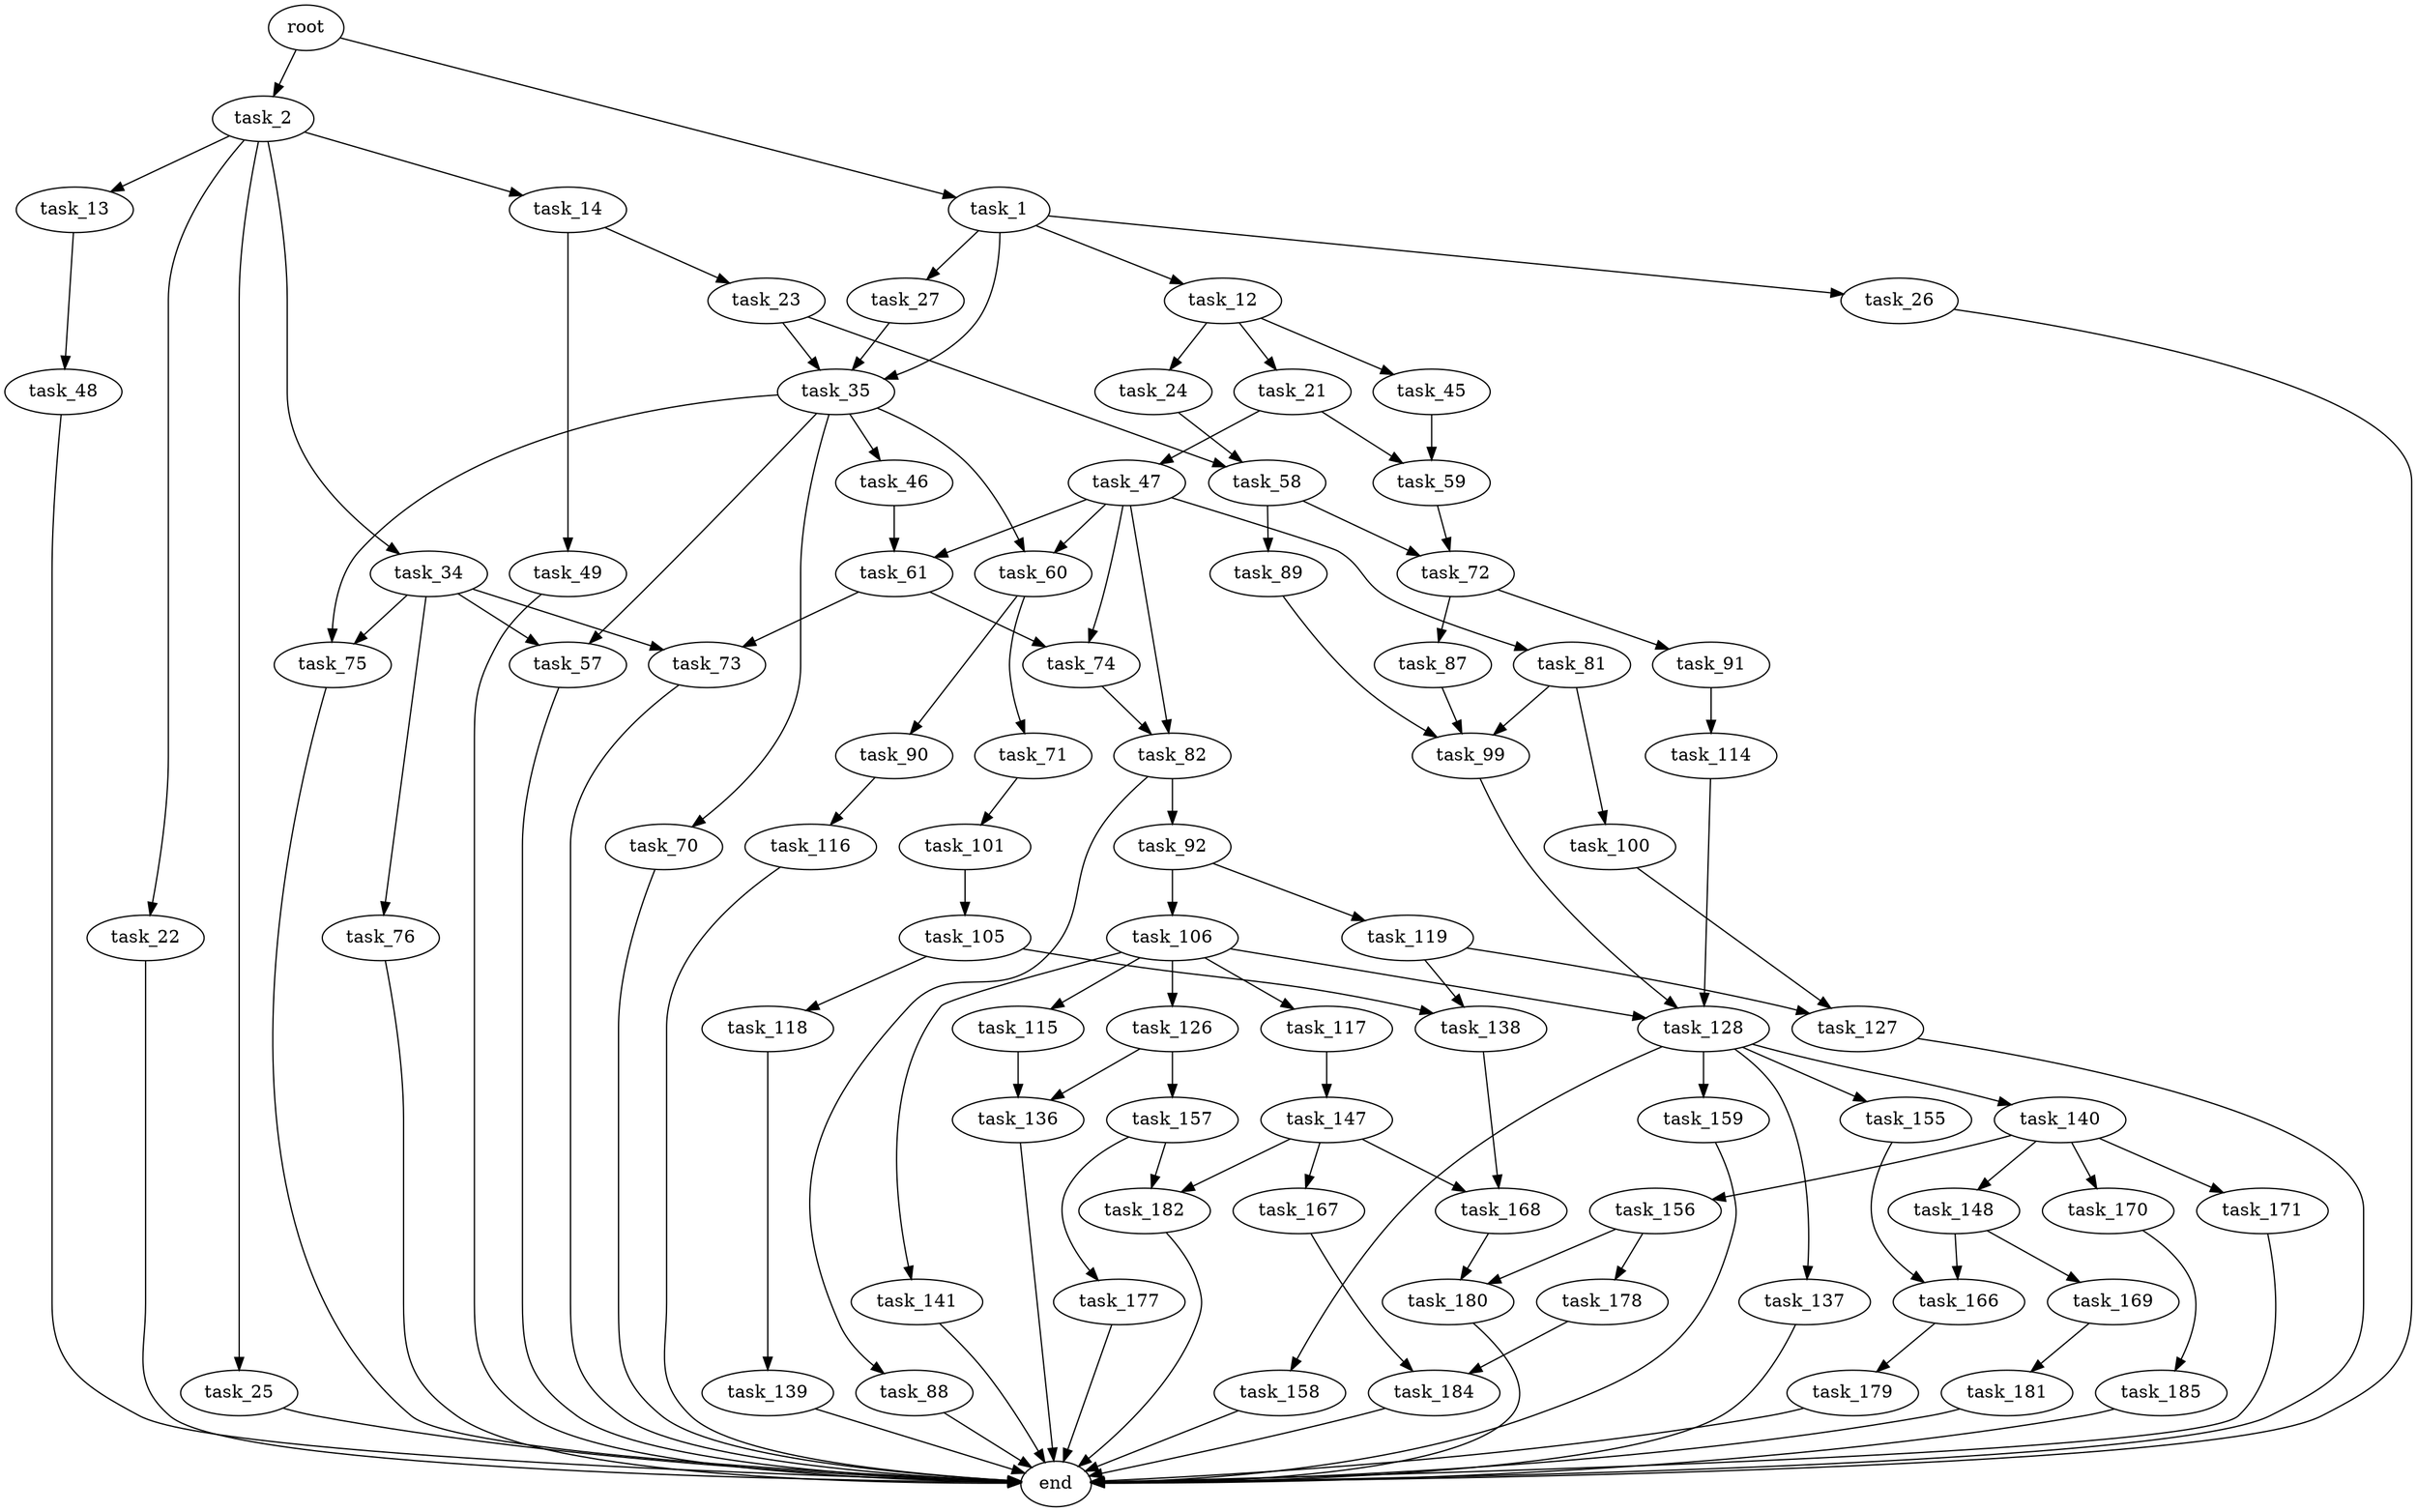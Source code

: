 digraph G {
  root [size="0.000000"];
  task_1 [size="231928233984.000000"];
  task_2 [size="368293445632.000000"];
  task_12 [size="1941253564.000000"];
  task_13 [size="100560763311.000000"];
  task_14 [size="68719476736.000000"];
  task_21 [size="73796605381.000000"];
  task_22 [size="1094289207.000000"];
  task_23 [size="8589934592.000000"];
  task_24 [size="3807842432.000000"];
  task_25 [size="31040244924.000000"];
  task_26 [size="1363491169.000000"];
  task_27 [size="17667966312.000000"];
  task_34 [size="72403757501.000000"];
  task_35 [size="134217728000.000000"];
  task_45 [size="200168784281.000000"];
  task_46 [size="7125071131.000000"];
  task_47 [size="231928233984.000000"];
  task_48 [size="685388890152.000000"];
  task_49 [size="21311761535.000000"];
  task_57 [size="7415678636.000000"];
  task_58 [size="549366572983.000000"];
  task_59 [size="7878897917.000000"];
  task_60 [size="346263565969.000000"];
  task_61 [size="231928233984.000000"];
  task_70 [size="23433351564.000000"];
  task_71 [size="8589934592.000000"];
  task_72 [size="282762295291.000000"];
  task_73 [size="9403993137.000000"];
  task_74 [size="18863005263.000000"];
  task_75 [size="39300074346.000000"];
  task_76 [size="145948422985.000000"];
  task_81 [size="28991029248.000000"];
  task_82 [size="784954709.000000"];
  task_87 [size="28991029248.000000"];
  task_88 [size="10472761235.000000"];
  task_89 [size="28991029248.000000"];
  task_90 [size="14729279009.000000"];
  task_91 [size="16895456306.000000"];
  task_92 [size="549755813888.000000"];
  task_99 [size="68719476736.000000"];
  task_100 [size="782757789696.000000"];
  task_101 [size="284509741529.000000"];
  task_105 [size="211189049899.000000"];
  task_106 [size="8589934592.000000"];
  task_114 [size="5336893845.000000"];
  task_115 [size="3588522252.000000"];
  task_116 [size="28991029248.000000"];
  task_117 [size="231928233984.000000"];
  task_118 [size="7134642436.000000"];
  task_119 [size="140179903471.000000"];
  task_126 [size="782757789696.000000"];
  task_127 [size="439331911051.000000"];
  task_128 [size="13658516202.000000"];
  task_136 [size="445045134625.000000"];
  task_137 [size="5390815424.000000"];
  task_138 [size="3040646311.000000"];
  task_139 [size="1248810903.000000"];
  task_140 [size="32466637256.000000"];
  task_141 [size="6971505652.000000"];
  task_147 [size="13980224331.000000"];
  task_148 [size="483091405955.000000"];
  task_155 [size="549755813888.000000"];
  task_156 [size="1613172993.000000"];
  task_157 [size="231928233984.000000"];
  task_158 [size="5062277948.000000"];
  task_159 [size="309147112756.000000"];
  task_166 [size="368293445632.000000"];
  task_167 [size="1073741824000.000000"];
  task_168 [size="68719476736.000000"];
  task_169 [size="28991029248.000000"];
  task_170 [size="68719476736.000000"];
  task_171 [size="1555651834.000000"];
  task_177 [size="411954867224.000000"];
  task_178 [size="43252440208.000000"];
  task_179 [size="231928233984.000000"];
  task_180 [size="6850834756.000000"];
  task_181 [size="10076405049.000000"];
  task_182 [size="29616328790.000000"];
  task_184 [size="179696571031.000000"];
  task_185 [size="274182951256.000000"];
  end [size="0.000000"];

  root -> task_1 [size="1.000000"];
  root -> task_2 [size="1.000000"];
  task_1 -> task_12 [size="301989888.000000"];
  task_1 -> task_26 [size="301989888.000000"];
  task_1 -> task_27 [size="301989888.000000"];
  task_1 -> task_35 [size="301989888.000000"];
  task_2 -> task_13 [size="411041792.000000"];
  task_2 -> task_14 [size="411041792.000000"];
  task_2 -> task_22 [size="411041792.000000"];
  task_2 -> task_25 [size="411041792.000000"];
  task_2 -> task_34 [size="411041792.000000"];
  task_12 -> task_21 [size="134217728.000000"];
  task_12 -> task_24 [size="134217728.000000"];
  task_12 -> task_45 [size="134217728.000000"];
  task_13 -> task_48 [size="134217728.000000"];
  task_14 -> task_23 [size="134217728.000000"];
  task_14 -> task_49 [size="134217728.000000"];
  task_21 -> task_47 [size="301989888.000000"];
  task_21 -> task_59 [size="301989888.000000"];
  task_22 -> end [size="1.000000"];
  task_23 -> task_35 [size="33554432.000000"];
  task_23 -> task_58 [size="33554432.000000"];
  task_24 -> task_58 [size="75497472.000000"];
  task_25 -> end [size="1.000000"];
  task_26 -> end [size="1.000000"];
  task_27 -> task_35 [size="411041792.000000"];
  task_34 -> task_57 [size="134217728.000000"];
  task_34 -> task_73 [size="134217728.000000"];
  task_34 -> task_75 [size="134217728.000000"];
  task_34 -> task_76 [size="134217728.000000"];
  task_35 -> task_46 [size="209715200.000000"];
  task_35 -> task_57 [size="209715200.000000"];
  task_35 -> task_60 [size="209715200.000000"];
  task_35 -> task_70 [size="209715200.000000"];
  task_35 -> task_75 [size="209715200.000000"];
  task_45 -> task_59 [size="301989888.000000"];
  task_46 -> task_61 [size="134217728.000000"];
  task_47 -> task_60 [size="301989888.000000"];
  task_47 -> task_61 [size="301989888.000000"];
  task_47 -> task_74 [size="301989888.000000"];
  task_47 -> task_81 [size="301989888.000000"];
  task_47 -> task_82 [size="301989888.000000"];
  task_48 -> end [size="1.000000"];
  task_49 -> end [size="1.000000"];
  task_57 -> end [size="1.000000"];
  task_58 -> task_72 [size="411041792.000000"];
  task_58 -> task_89 [size="411041792.000000"];
  task_59 -> task_72 [size="134217728.000000"];
  task_60 -> task_71 [size="301989888.000000"];
  task_60 -> task_90 [size="301989888.000000"];
  task_61 -> task_73 [size="301989888.000000"];
  task_61 -> task_74 [size="301989888.000000"];
  task_70 -> end [size="1.000000"];
  task_71 -> task_101 [size="33554432.000000"];
  task_72 -> task_87 [size="838860800.000000"];
  task_72 -> task_91 [size="838860800.000000"];
  task_73 -> end [size="1.000000"];
  task_74 -> task_82 [size="411041792.000000"];
  task_75 -> end [size="1.000000"];
  task_76 -> end [size="1.000000"];
  task_81 -> task_99 [size="75497472.000000"];
  task_81 -> task_100 [size="75497472.000000"];
  task_82 -> task_88 [size="33554432.000000"];
  task_82 -> task_92 [size="33554432.000000"];
  task_87 -> task_99 [size="75497472.000000"];
  task_88 -> end [size="1.000000"];
  task_89 -> task_99 [size="75497472.000000"];
  task_90 -> task_116 [size="679477248.000000"];
  task_91 -> task_114 [size="301989888.000000"];
  task_92 -> task_106 [size="536870912.000000"];
  task_92 -> task_119 [size="536870912.000000"];
  task_99 -> task_128 [size="134217728.000000"];
  task_100 -> task_127 [size="679477248.000000"];
  task_101 -> task_105 [size="301989888.000000"];
  task_105 -> task_118 [size="536870912.000000"];
  task_105 -> task_138 [size="536870912.000000"];
  task_106 -> task_115 [size="33554432.000000"];
  task_106 -> task_117 [size="33554432.000000"];
  task_106 -> task_126 [size="33554432.000000"];
  task_106 -> task_128 [size="33554432.000000"];
  task_106 -> task_141 [size="33554432.000000"];
  task_114 -> task_128 [size="411041792.000000"];
  task_115 -> task_136 [size="75497472.000000"];
  task_116 -> end [size="1.000000"];
  task_117 -> task_147 [size="301989888.000000"];
  task_118 -> task_139 [size="134217728.000000"];
  task_119 -> task_127 [size="209715200.000000"];
  task_119 -> task_138 [size="209715200.000000"];
  task_126 -> task_136 [size="679477248.000000"];
  task_126 -> task_157 [size="679477248.000000"];
  task_127 -> end [size="1.000000"];
  task_128 -> task_137 [size="679477248.000000"];
  task_128 -> task_140 [size="679477248.000000"];
  task_128 -> task_155 [size="679477248.000000"];
  task_128 -> task_158 [size="679477248.000000"];
  task_128 -> task_159 [size="679477248.000000"];
  task_136 -> end [size="1.000000"];
  task_137 -> end [size="1.000000"];
  task_138 -> task_168 [size="134217728.000000"];
  task_139 -> end [size="1.000000"];
  task_140 -> task_148 [size="838860800.000000"];
  task_140 -> task_156 [size="838860800.000000"];
  task_140 -> task_170 [size="838860800.000000"];
  task_140 -> task_171 [size="838860800.000000"];
  task_141 -> end [size="1.000000"];
  task_147 -> task_167 [size="301989888.000000"];
  task_147 -> task_168 [size="301989888.000000"];
  task_147 -> task_182 [size="301989888.000000"];
  task_148 -> task_166 [size="301989888.000000"];
  task_148 -> task_169 [size="301989888.000000"];
  task_155 -> task_166 [size="536870912.000000"];
  task_156 -> task_178 [size="75497472.000000"];
  task_156 -> task_180 [size="75497472.000000"];
  task_157 -> task_177 [size="301989888.000000"];
  task_157 -> task_182 [size="301989888.000000"];
  task_158 -> end [size="1.000000"];
  task_159 -> end [size="1.000000"];
  task_166 -> task_179 [size="411041792.000000"];
  task_167 -> task_184 [size="838860800.000000"];
  task_168 -> task_180 [size="134217728.000000"];
  task_169 -> task_181 [size="75497472.000000"];
  task_170 -> task_185 [size="134217728.000000"];
  task_171 -> end [size="1.000000"];
  task_177 -> end [size="1.000000"];
  task_178 -> task_184 [size="838860800.000000"];
  task_179 -> end [size="1.000000"];
  task_180 -> end [size="1.000000"];
  task_181 -> end [size="1.000000"];
  task_182 -> end [size="1.000000"];
  task_184 -> end [size="1.000000"];
  task_185 -> end [size="1.000000"];
}
